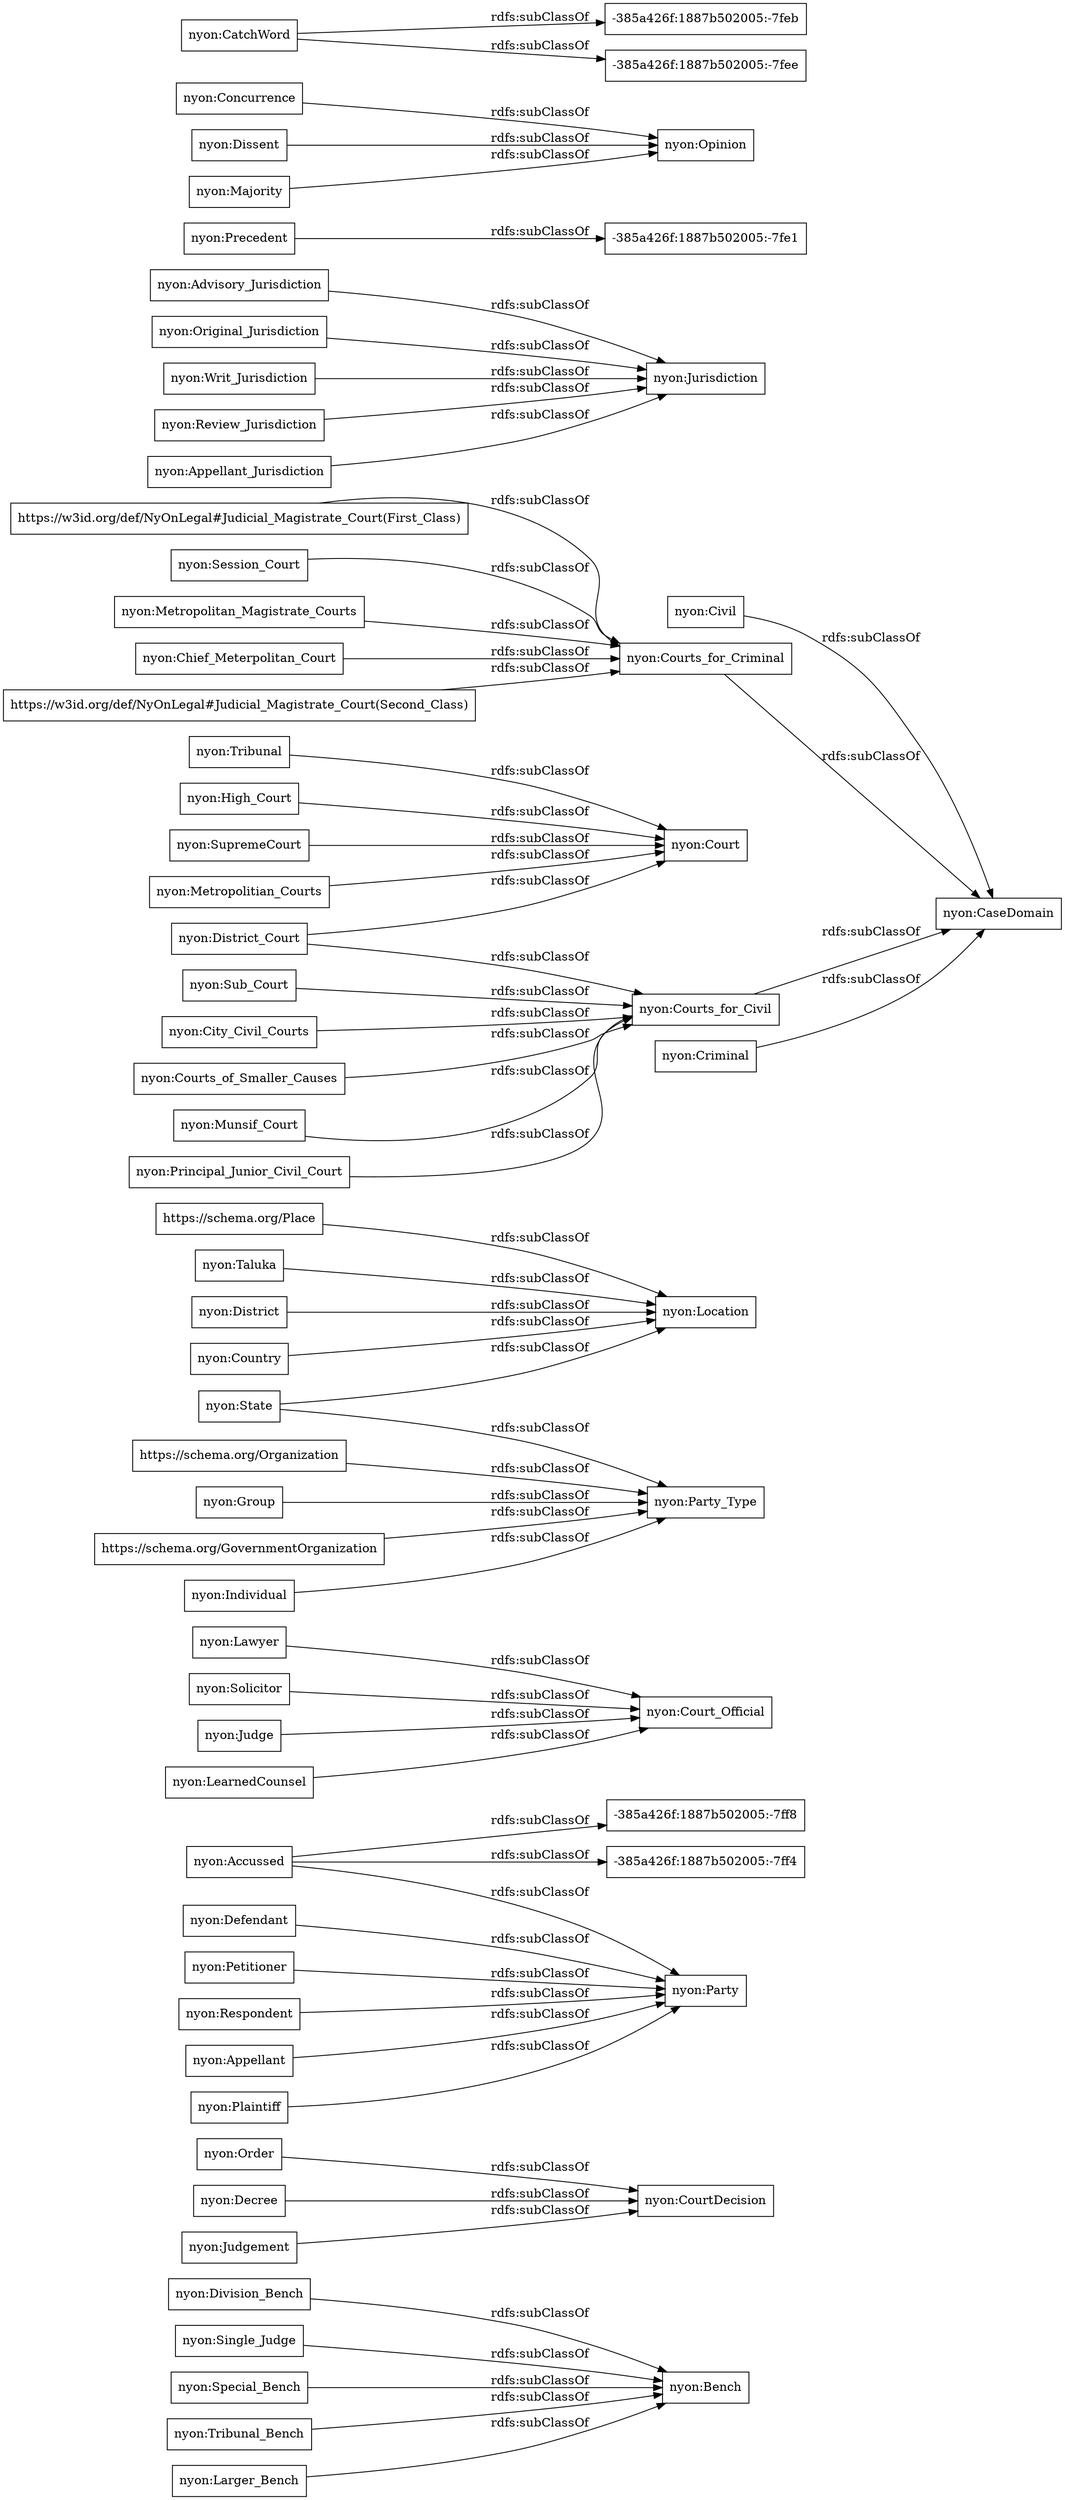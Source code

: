 digraph ar2dtool_diagram { 
rankdir=LR;
size="1000"
node [shape = rectangle, color="black"]; "nyon:Division_Bench" "nyon:Order" "nyon:Decree" "nyon:Bench" "nyon:Party" "nyon:Defendant" "nyon:Lawyer" "https://schema.org/Place" "nyon:Accussed" "nyon:Civil" "nyon:Taluka" "nyon:Principal_Junior_Civil_Court" "nyon:Solicitor" "nyon:Advisory_Jurisdiction" "nyon:Single_Judge" "nyon:Session_Court" "nyon:Metropolitan_Magistrate_Courts" "nyon:District_Court" "nyon:Original_Jurisdiction" "nyon:Chief_Meterpolitan_Court" "nyon:Court_Official" "nyon:Precedent" "nyon:Court" "nyon:High_Court" "https://w3id.org/def/NyOnLegal#Judicial_Magistrate_Court(Second_Class)" "nyon:State" "nyon:Concurrence" "nyon:Courts_for_Criminal" "nyon:Courts_for_Civil" "-385a426f:1887b502005:-7ff4" "nyon:Writ_Jurisdiction" "nyon:Location" "nyon:District" "nyon:Review_Jurisdiction" "nyon:City_Civil_Courts" "nyon:Appellant_Jurisdiction" "nyon:SupremeCourt" "nyon:Special_Bench" "nyon:Individual" "nyon:Opinion" "nyon:Judge" "nyon:Courts_of_Smaller_Causes" "-385a426f:1887b502005:-7feb" "nyon:Judgement" "nyon:LearnedCounsel" "-385a426f:1887b502005:-7fe1" "nyon:Tribunal_Bench" "nyon:Jurisdiction" "-385a426f:1887b502005:-7fee" "https://schema.org/Organization" "nyon:Metropolitian_Courts" "nyon:Criminal" "nyon:Group" "-385a426f:1887b502005:-7ff8" "nyon:Appellant" "nyon:Munsif_Court" "nyon:CatchWord" "nyon:Dissent" "nyon:Party_Type" "nyon:Plaintiff" "nyon:Country" "nyon:CourtDecision" "nyon:Tribunal" "nyon:Majority" "nyon:Petitioner" "nyon:CaseDomain" "nyon:Sub_Court" "https://schema.org/GovernmentOrganization" "nyon:Larger_Bench" "https://w3id.org/def/NyOnLegal#Judicial_Magistrate_Court(First_Class)" "nyon:Respondent" ; /*classes style*/
	"nyon:Writ_Jurisdiction" -> "nyon:Jurisdiction" [ label = "rdfs:subClassOf" ];
	"nyon:Special_Bench" -> "nyon:Bench" [ label = "rdfs:subClassOf" ];
	"https://schema.org/Place" -> "nyon:Location" [ label = "rdfs:subClassOf" ];
	"nyon:Judge" -> "nyon:Court_Official" [ label = "rdfs:subClassOf" ];
	"nyon:Petitioner" -> "nyon:Party" [ label = "rdfs:subClassOf" ];
	"https://schema.org/GovernmentOrganization" -> "nyon:Party_Type" [ label = "rdfs:subClassOf" ];
	"nyon:Original_Jurisdiction" -> "nyon:Jurisdiction" [ label = "rdfs:subClassOf" ];
	"nyon:Appellant" -> "nyon:Party" [ label = "rdfs:subClassOf" ];
	"nyon:Order" -> "nyon:CourtDecision" [ label = "rdfs:subClassOf" ];
	"nyon:Review_Jurisdiction" -> "nyon:Jurisdiction" [ label = "rdfs:subClassOf" ];
	"https://schema.org/Organization" -> "nyon:Party_Type" [ label = "rdfs:subClassOf" ];
	"nyon:District_Court" -> "nyon:Courts_for_Civil" [ label = "rdfs:subClassOf" ];
	"nyon:District_Court" -> "nyon:Court" [ label = "rdfs:subClassOf" ];
	"nyon:Metropolitian_Courts" -> "nyon:Court" [ label = "rdfs:subClassOf" ];
	"nyon:Munsif_Court" -> "nyon:Courts_for_Civil" [ label = "rdfs:subClassOf" ];
	"nyon:Respondent" -> "nyon:Party" [ label = "rdfs:subClassOf" ];
	"nyon:Chief_Meterpolitan_Court" -> "nyon:Courts_for_Criminal" [ label = "rdfs:subClassOf" ];
	"nyon:Session_Court" -> "nyon:Courts_for_Criminal" [ label = "rdfs:subClassOf" ];
	"nyon:Majority" -> "nyon:Opinion" [ label = "rdfs:subClassOf" ];
	"nyon:LearnedCounsel" -> "nyon:Court_Official" [ label = "rdfs:subClassOf" ];
	"nyon:SupremeCourt" -> "nyon:Court" [ label = "rdfs:subClassOf" ];
	"nyon:Larger_Bench" -> "nyon:Bench" [ label = "rdfs:subClassOf" ];
	"nyon:Single_Judge" -> "nyon:Bench" [ label = "rdfs:subClassOf" ];
	"nyon:Dissent" -> "nyon:Opinion" [ label = "rdfs:subClassOf" ];
	"nyon:City_Civil_Courts" -> "nyon:Courts_for_Civil" [ label = "rdfs:subClassOf" ];
	"nyon:District" -> "nyon:Location" [ label = "rdfs:subClassOf" ];
	"nyon:Decree" -> "nyon:CourtDecision" [ label = "rdfs:subClassOf" ];
	"nyon:High_Court" -> "nyon:Court" [ label = "rdfs:subClassOf" ];
	"nyon:Courts_for_Civil" -> "nyon:CaseDomain" [ label = "rdfs:subClassOf" ];
	"nyon:Sub_Court" -> "nyon:Courts_for_Civil" [ label = "rdfs:subClassOf" ];
	"nyon:Civil" -> "nyon:CaseDomain" [ label = "rdfs:subClassOf" ];
	"nyon:Plaintiff" -> "nyon:Party" [ label = "rdfs:subClassOf" ];
	"nyon:State" -> "nyon:Party_Type" [ label = "rdfs:subClassOf" ];
	"nyon:State" -> "nyon:Location" [ label = "rdfs:subClassOf" ];
	"nyon:Criminal" -> "nyon:CaseDomain" [ label = "rdfs:subClassOf" ];
	"nyon:Principal_Junior_Civil_Court" -> "nyon:Courts_for_Civil" [ label = "rdfs:subClassOf" ];
	"nyon:Tribunal" -> "nyon:Court" [ label = "rdfs:subClassOf" ];
	"https://w3id.org/def/NyOnLegal#Judicial_Magistrate_Court(Second_Class)" -> "nyon:Courts_for_Criminal" [ label = "rdfs:subClassOf" ];
	"nyon:Courts_for_Criminal" -> "nyon:CaseDomain" [ label = "rdfs:subClassOf" ];
	"nyon:Precedent" -> "-385a426f:1887b502005:-7fe1" [ label = "rdfs:subClassOf" ];
	"nyon:Concurrence" -> "nyon:Opinion" [ label = "rdfs:subClassOf" ];
	"nyon:CatchWord" -> "-385a426f:1887b502005:-7feb" [ label = "rdfs:subClassOf" ];
	"nyon:CatchWord" -> "-385a426f:1887b502005:-7fee" [ label = "rdfs:subClassOf" ];
	"nyon:Solicitor" -> "nyon:Court_Official" [ label = "rdfs:subClassOf" ];
	"nyon:Courts_of_Smaller_Causes" -> "nyon:Courts_for_Civil" [ label = "rdfs:subClassOf" ];
	"nyon:Defendant" -> "nyon:Party" [ label = "rdfs:subClassOf" ];
	"nyon:Accussed" -> "-385a426f:1887b502005:-7ff4" [ label = "rdfs:subClassOf" ];
	"nyon:Accussed" -> "-385a426f:1887b502005:-7ff8" [ label = "rdfs:subClassOf" ];
	"nyon:Accussed" -> "nyon:Party" [ label = "rdfs:subClassOf" ];
	"nyon:Group" -> "nyon:Party_Type" [ label = "rdfs:subClassOf" ];
	"nyon:Country" -> "nyon:Location" [ label = "rdfs:subClassOf" ];
	"nyon:Tribunal_Bench" -> "nyon:Bench" [ label = "rdfs:subClassOf" ];
	"nyon:Lawyer" -> "nyon:Court_Official" [ label = "rdfs:subClassOf" ];
	"nyon:Taluka" -> "nyon:Location" [ label = "rdfs:subClassOf" ];
	"nyon:Judgement" -> "nyon:CourtDecision" [ label = "rdfs:subClassOf" ];
	"nyon:Division_Bench" -> "nyon:Bench" [ label = "rdfs:subClassOf" ];
	"nyon:Advisory_Jurisdiction" -> "nyon:Jurisdiction" [ label = "rdfs:subClassOf" ];
	"nyon:Metropolitan_Magistrate_Courts" -> "nyon:Courts_for_Criminal" [ label = "rdfs:subClassOf" ];
	"nyon:Appellant_Jurisdiction" -> "nyon:Jurisdiction" [ label = "rdfs:subClassOf" ];
	"nyon:Individual" -> "nyon:Party_Type" [ label = "rdfs:subClassOf" ];
	"https://w3id.org/def/NyOnLegal#Judicial_Magistrate_Court(First_Class)" -> "nyon:Courts_for_Criminal" [ label = "rdfs:subClassOf" ];

}
